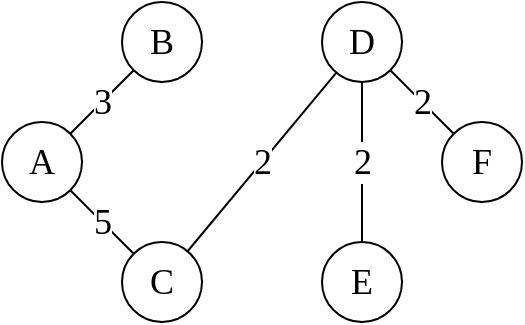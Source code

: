 <mxfile>
    <diagram id="XhLfsa_PmwjFtRQGexOe" name="Página-1">
        <mxGraphModel dx="547" dy="458" grid="1" gridSize="10" guides="1" tooltips="1" connect="1" arrows="1" fold="1" page="1" pageScale="1" pageWidth="1169" pageHeight="1654" math="0" shadow="0">
            <root>
                <mxCell id="0"/>
                <mxCell id="1" parent="0"/>
                <mxCell id="4" value="3" style="edgeStyle=none;html=1;fontFamily=Times New Roman;fontSize=18;endArrow=none;endFill=0;" edge="1" parent="1" source="2" target="3">
                    <mxGeometry relative="1" as="geometry"/>
                </mxCell>
                <mxCell id="8" value="5" style="edgeStyle=none;html=1;fontFamily=Times New Roman;fontSize=18;endArrow=none;endFill=0;" edge="1" parent="1" source="2" target="7">
                    <mxGeometry relative="1" as="geometry"/>
                </mxCell>
                <mxCell id="2" value="A" style="ellipse;whiteSpace=wrap;html=1;aspect=fixed;fontSize=18;fontFamily=Times New Roman;" vertex="1" parent="1">
                    <mxGeometry x="100" y="120" width="40" height="40" as="geometry"/>
                </mxCell>
                <mxCell id="3" value="B" style="ellipse;whiteSpace=wrap;html=1;aspect=fixed;fontSize=18;fontFamily=Times New Roman;" vertex="1" parent="1">
                    <mxGeometry x="160" y="60" width="40" height="40" as="geometry"/>
                </mxCell>
                <mxCell id="10" value="2" style="edgeStyle=none;html=1;fontFamily=Times New Roman;fontSize=18;endArrow=none;endFill=0;" edge="1" parent="1" source="7" target="9">
                    <mxGeometry relative="1" as="geometry"/>
                </mxCell>
                <mxCell id="7" value="C" style="ellipse;whiteSpace=wrap;html=1;aspect=fixed;fontSize=18;fontFamily=Times New Roman;" vertex="1" parent="1">
                    <mxGeometry x="160" y="180" width="40" height="40" as="geometry"/>
                </mxCell>
                <mxCell id="12" value="2" style="edgeStyle=none;html=1;fontFamily=Times New Roman;fontSize=18;endArrow=none;endFill=0;" edge="1" parent="1" source="9" target="11">
                    <mxGeometry relative="1" as="geometry"/>
                </mxCell>
                <mxCell id="14" value="2" style="edgeStyle=none;html=1;fontFamily=Times New Roman;fontSize=18;endArrow=none;endFill=0;" edge="1" parent="1" source="9" target="13">
                    <mxGeometry relative="1" as="geometry"/>
                </mxCell>
                <mxCell id="9" value="D" style="ellipse;whiteSpace=wrap;html=1;aspect=fixed;fontSize=18;fontFamily=Times New Roman;" vertex="1" parent="1">
                    <mxGeometry x="260" y="60" width="40" height="40" as="geometry"/>
                </mxCell>
                <mxCell id="11" value="E" style="ellipse;whiteSpace=wrap;html=1;aspect=fixed;fontSize=18;fontFamily=Times New Roman;" vertex="1" parent="1">
                    <mxGeometry x="260" y="180" width="40" height="40" as="geometry"/>
                </mxCell>
                <mxCell id="13" value="F" style="ellipse;whiteSpace=wrap;html=1;aspect=fixed;fontSize=18;fontFamily=Times New Roman;" vertex="1" parent="1">
                    <mxGeometry x="320" y="120" width="40" height="40" as="geometry"/>
                </mxCell>
            </root>
        </mxGraphModel>
    </diagram>
</mxfile>